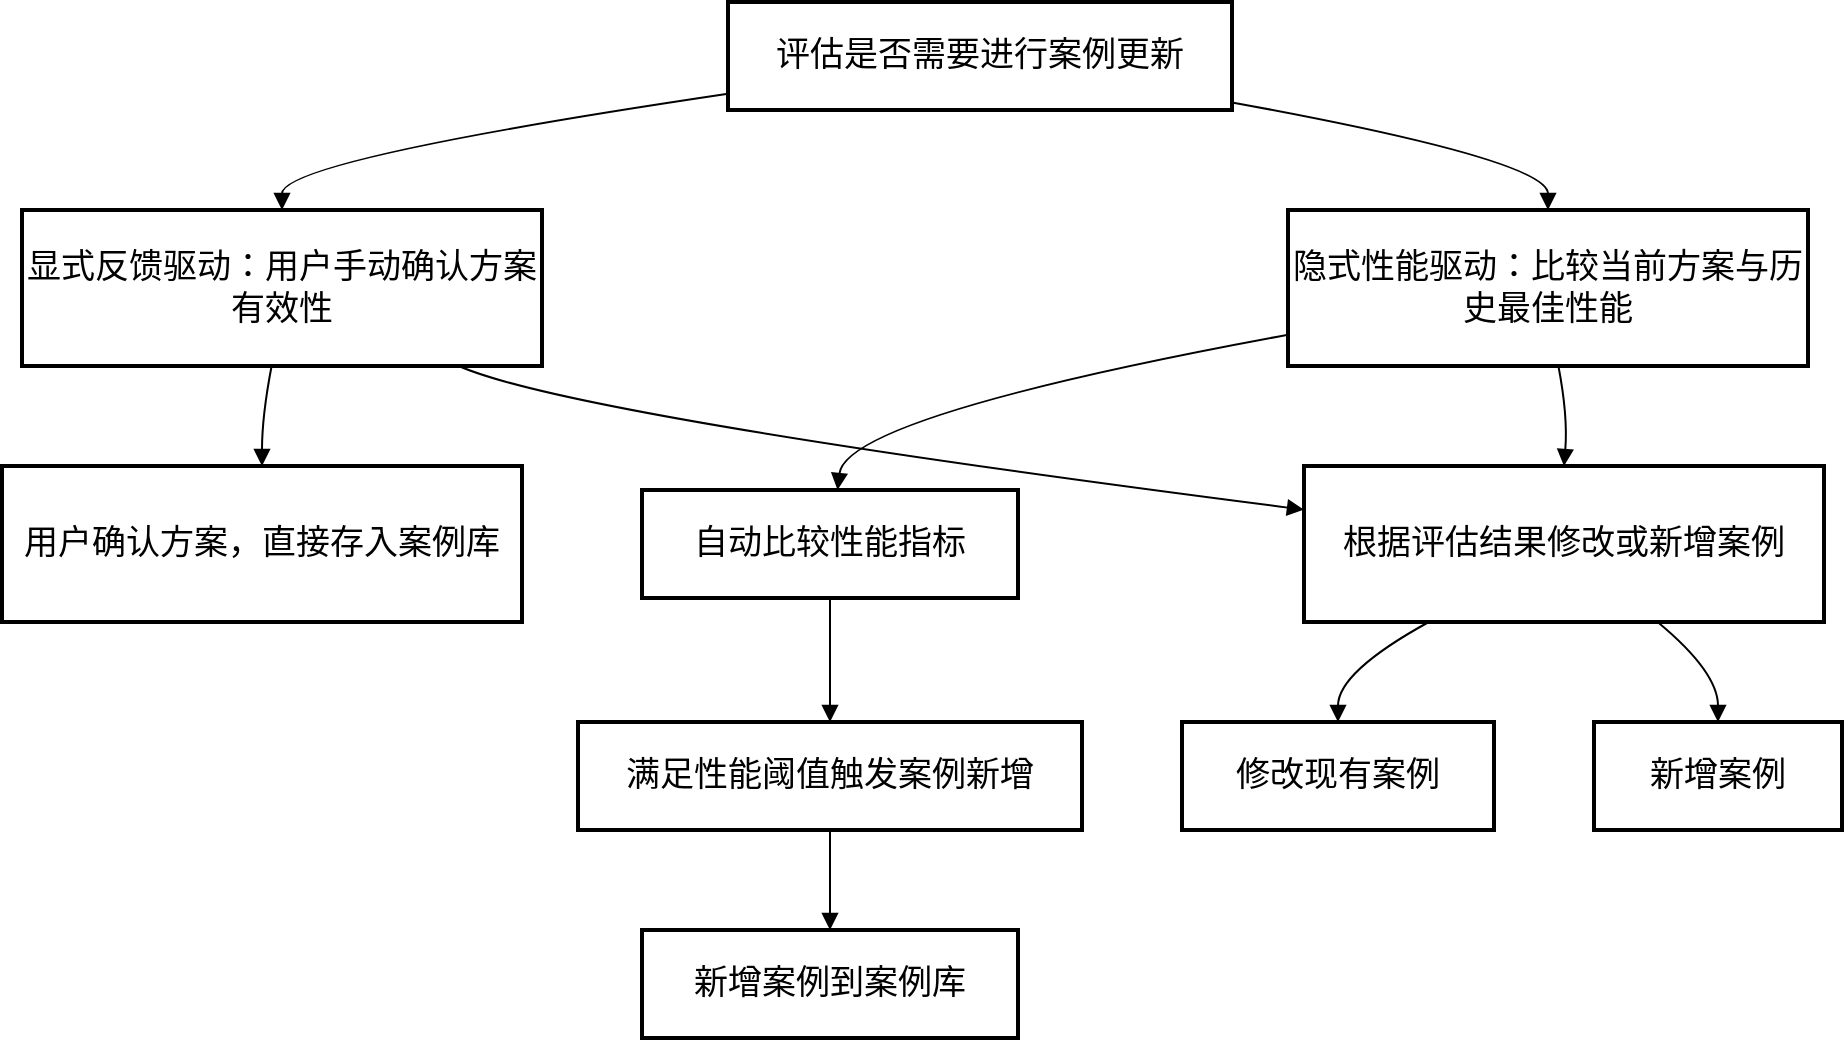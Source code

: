 <mxfile version="26.0.16">
  <diagram name="第 1 页" id="jGavLHYiE-4k9i0iqGRp">
    <mxGraphModel dx="1426" dy="787" grid="1" gridSize="10" guides="1" tooltips="1" connect="1" arrows="1" fold="1" page="1" pageScale="1" pageWidth="160" pageHeight="180" math="0" shadow="0">
      <root>
        <mxCell id="0" />
        <mxCell id="1" parent="0" />
        <mxCell id="2JdltcTigh_M7HLnSCEa-1" value="评估是否需要进行案例更新" style="whiteSpace=wrap;strokeWidth=2;fontSize=17;fontFamily=华文宋体;" vertex="1" parent="1">
          <mxGeometry x="383" y="20" width="252" height="54" as="geometry" />
        </mxCell>
        <mxCell id="2JdltcTigh_M7HLnSCEa-2" value="显式反馈驱动：用户手动确认方案有效性" style="whiteSpace=wrap;strokeWidth=2;fontSize=17;fontFamily=华文宋体;" vertex="1" parent="1">
          <mxGeometry x="30" y="124" width="260" height="78" as="geometry" />
        </mxCell>
        <mxCell id="2JdltcTigh_M7HLnSCEa-3" value="隐式性能驱动：比较当前方案与历史最佳性能" style="whiteSpace=wrap;strokeWidth=2;fontSize=17;fontFamily=华文宋体;" vertex="1" parent="1">
          <mxGeometry x="663" y="124" width="260" height="78" as="geometry" />
        </mxCell>
        <mxCell id="2JdltcTigh_M7HLnSCEa-4" value="自动比较性能指标" style="whiteSpace=wrap;strokeWidth=2;fontSize=17;fontFamily=华文宋体;" vertex="1" parent="1">
          <mxGeometry x="340" y="264" width="188" height="54" as="geometry" />
        </mxCell>
        <mxCell id="2JdltcTigh_M7HLnSCEa-5" value="满足性能阈值触发案例新增" style="whiteSpace=wrap;strokeWidth=2;fontSize=17;fontFamily=华文宋体;" vertex="1" parent="1">
          <mxGeometry x="308" y="380" width="252" height="54" as="geometry" />
        </mxCell>
        <mxCell id="2JdltcTigh_M7HLnSCEa-6" value="新增案例到案例库" style="whiteSpace=wrap;strokeWidth=2;fontSize=17;fontFamily=华文宋体;" vertex="1" parent="1">
          <mxGeometry x="340" y="484" width="188" height="54" as="geometry" />
        </mxCell>
        <mxCell id="2JdltcTigh_M7HLnSCEa-7" value="用户确认方案，直接存入案例库" style="whiteSpace=wrap;strokeWidth=2;fontSize=17;fontFamily=华文宋体;" vertex="1" parent="1">
          <mxGeometry x="20" y="252" width="260" height="78" as="geometry" />
        </mxCell>
        <mxCell id="2JdltcTigh_M7HLnSCEa-8" value="根据评估结果修改或新增案例" style="whiteSpace=wrap;strokeWidth=2;fontSize=17;fontFamily=华文宋体;" vertex="1" parent="1">
          <mxGeometry x="671" y="252" width="260" height="78" as="geometry" />
        </mxCell>
        <mxCell id="2JdltcTigh_M7HLnSCEa-9" value="修改现有案例" style="whiteSpace=wrap;strokeWidth=2;fontSize=17;fontFamily=华文宋体;" vertex="1" parent="1">
          <mxGeometry x="610" y="380" width="156" height="54" as="geometry" />
        </mxCell>
        <mxCell id="2JdltcTigh_M7HLnSCEa-10" value="新增案例" style="whiteSpace=wrap;strokeWidth=2;fontSize=17;fontFamily=华文宋体;" vertex="1" parent="1">
          <mxGeometry x="816" y="380" width="124" height="54" as="geometry" />
        </mxCell>
        <mxCell id="2JdltcTigh_M7HLnSCEa-11" value="" style="curved=1;startArrow=none;endArrow=block;exitX=0;exitY=0.85;entryX=0.5;entryY=0;rounded=0;fontSize=17;fontFamily=华文宋体;" edge="1" parent="1" source="2JdltcTigh_M7HLnSCEa-1" target="2JdltcTigh_M7HLnSCEa-2">
          <mxGeometry relative="1" as="geometry">
            <Array as="points">
              <mxPoint x="160" y="99" />
            </Array>
          </mxGeometry>
        </mxCell>
        <mxCell id="2JdltcTigh_M7HLnSCEa-12" value="" style="curved=1;startArrow=none;endArrow=block;exitX=1;exitY=0.93;entryX=0.5;entryY=0;rounded=0;fontSize=17;fontFamily=华文宋体;" edge="1" parent="1" source="2JdltcTigh_M7HLnSCEa-1" target="2JdltcTigh_M7HLnSCEa-3">
          <mxGeometry relative="1" as="geometry">
            <Array as="points">
              <mxPoint x="793" y="99" />
            </Array>
          </mxGeometry>
        </mxCell>
        <mxCell id="2JdltcTigh_M7HLnSCEa-13" value="" style="curved=1;startArrow=none;endArrow=block;exitX=0;exitY=0.8;entryX=0.52;entryY=0;rounded=0;fontSize=17;fontFamily=华文宋体;" edge="1" parent="1" source="2JdltcTigh_M7HLnSCEa-3" target="2JdltcTigh_M7HLnSCEa-4">
          <mxGeometry relative="1" as="geometry">
            <Array as="points">
              <mxPoint x="442" y="227" />
            </Array>
          </mxGeometry>
        </mxCell>
        <mxCell id="2JdltcTigh_M7HLnSCEa-14" value="" style="curved=1;startArrow=none;endArrow=block;exitX=0.5;exitY=1;entryX=0.5;entryY=0;rounded=0;fontSize=17;fontFamily=华文宋体;" edge="1" parent="1" source="2JdltcTigh_M7HLnSCEa-4" target="2JdltcTigh_M7HLnSCEa-5">
          <mxGeometry relative="1" as="geometry">
            <Array as="points" />
          </mxGeometry>
        </mxCell>
        <mxCell id="2JdltcTigh_M7HLnSCEa-15" value="" style="curved=1;startArrow=none;endArrow=block;exitX=0.5;exitY=1;entryX=0.5;entryY=0;rounded=0;fontSize=17;fontFamily=华文宋体;" edge="1" parent="1" source="2JdltcTigh_M7HLnSCEa-5" target="2JdltcTigh_M7HLnSCEa-6">
          <mxGeometry relative="1" as="geometry">
            <Array as="points" />
          </mxGeometry>
        </mxCell>
        <mxCell id="2JdltcTigh_M7HLnSCEa-16" value="" style="curved=1;startArrow=none;endArrow=block;exitX=0.48;exitY=1;entryX=0.5;entryY=0;rounded=0;fontSize=17;fontFamily=华文宋体;" edge="1" parent="1" source="2JdltcTigh_M7HLnSCEa-2" target="2JdltcTigh_M7HLnSCEa-7">
          <mxGeometry relative="1" as="geometry">
            <Array as="points">
              <mxPoint x="150" y="227" />
            </Array>
          </mxGeometry>
        </mxCell>
        <mxCell id="2JdltcTigh_M7HLnSCEa-17" value="" style="curved=1;startArrow=none;endArrow=block;exitX=0.84;exitY=1;entryX=0;entryY=0.28;rounded=0;fontSize=17;fontFamily=华文宋体;" edge="1" parent="1" source="2JdltcTigh_M7HLnSCEa-2" target="2JdltcTigh_M7HLnSCEa-8">
          <mxGeometry relative="1" as="geometry">
            <Array as="points">
              <mxPoint x="305" y="227" />
            </Array>
          </mxGeometry>
        </mxCell>
        <mxCell id="2JdltcTigh_M7HLnSCEa-18" value="" style="curved=1;startArrow=none;endArrow=block;exitX=0.52;exitY=1;entryX=0.5;entryY=0;rounded=0;fontSize=17;fontFamily=华文宋体;" edge="1" parent="1" source="2JdltcTigh_M7HLnSCEa-3" target="2JdltcTigh_M7HLnSCEa-8">
          <mxGeometry relative="1" as="geometry">
            <Array as="points">
              <mxPoint x="803" y="227" />
            </Array>
          </mxGeometry>
        </mxCell>
        <mxCell id="2JdltcTigh_M7HLnSCEa-19" value="" style="curved=1;startArrow=none;endArrow=block;exitX=0.24;exitY=1;entryX=0.5;entryY=0;rounded=0;fontSize=17;fontFamily=华文宋体;" edge="1" parent="1" source="2JdltcTigh_M7HLnSCEa-8" target="2JdltcTigh_M7HLnSCEa-9">
          <mxGeometry relative="1" as="geometry">
            <Array as="points">
              <mxPoint x="688" y="355" />
            </Array>
          </mxGeometry>
        </mxCell>
        <mxCell id="2JdltcTigh_M7HLnSCEa-20" value="" style="curved=1;startArrow=none;endArrow=block;exitX=0.68;exitY=1;entryX=0.5;entryY=0;rounded=0;fontSize=17;fontFamily=华文宋体;" edge="1" parent="1" source="2JdltcTigh_M7HLnSCEa-8" target="2JdltcTigh_M7HLnSCEa-10">
          <mxGeometry relative="1" as="geometry">
            <Array as="points">
              <mxPoint x="878" y="355" />
            </Array>
          </mxGeometry>
        </mxCell>
      </root>
    </mxGraphModel>
  </diagram>
</mxfile>
